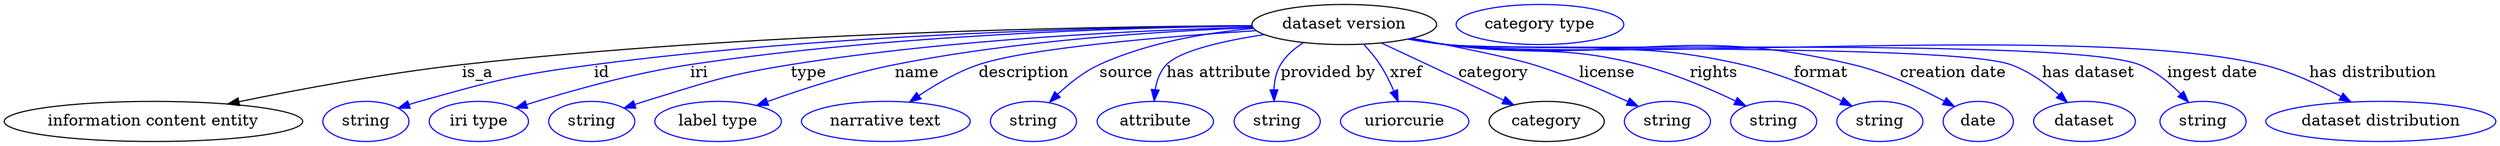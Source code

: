 digraph {
	graph [bb="0,0,2225.9,123"];
	node [label="\N"];
	"dataset version"	[height=0.5,
		label="dataset version",
		pos="1196.2,105",
		width=2.2929];
	"information content entity"	[height=0.5,
		pos="133.24,18",
		width=3.7011];
	"dataset version" -> "information content entity"	[label=is_a,
		lp="423.24,61.5",
		pos="e,199.79,33.659 1113.8,103.98 970.23,103.13 665.09,97.732 409.24,69 341.36,61.377 265,47.097 209.84,35.743"];
	id	[color=blue,
		height=0.5,
		label=string,
		pos="323.24,18",
		width=1.0652];
	"dataset version" -> id	[color=blue,
		label=id,
		lp="534.24,61.5",
		pos="e,352.23,29.96 1113.7,103.82 987.05,102.61 737.26,96.536 527.24,69 456.97,59.787 439.45,55.205 371.24,36 368.13,35.126 364.94,34.155 \
361.74,33.133",
		style=solid];
	iri	[color=blue,
		height=0.5,
		label="iri type",
		pos="424.24,18",
		width=1.2277];
	"dataset version" -> iri	[color=blue,
		label=iri,
		lp="621.24,61.5",
		pos="e,457.24,30.075 1113.7,103.7 1000.3,102.23 790.2,95.718 613.24,69 562.1,61.278 504.87,45.034 466.93,33.148",
		style=solid];
	type	[color=blue,
		height=0.5,
		label=string,
		pos="525.24,18",
		width=1.0652];
	"dataset version" -> type	[color=blue,
		label=type,
		lp="719.24,61.5",
		pos="e,554.17,29.979 1114.2,102.58 1015.9,99.865 846.64,91.969 703.24,69 643.95,59.504 629.65,53.566 572.24,36 569.48,35.155 566.64,34.243 \
563.79,33.294",
		style=solid];
	name	[color=blue,
		height=0.5,
		label="label type",
		pos="638.24,18",
		width=1.5707];
	"dataset version" -> name	[color=blue,
		label=name,
		lp="816.24,61.5",
		pos="e,672.8,32.36 1114.7,102.09 1033.3,98.958 905.11,90.715 796.24,69 757.03,61.179 713.83,47.117 682.53,35.893",
		style=solid];
	description	[color=blue,
		height=0.5,
		label="narrative text",
		pos="788.24,18",
		width=2.0943];
	"dataset version" -> description	[color=blue,
		label=description,
		lp="911.74,61.5",
		pos="e,809.49,35.381 1117.6,99.441 1036.3,94.035 915.34,83.847 871.24,69 852.31,62.629 833.09,51.416 817.92,41.221",
		style=solid];
	source	[color=blue,
		height=0.5,
		label=string,
		pos="920.24,18",
		width=1.0652];
	"dataset version" -> source	[color=blue,
		label=source,
		lp="1002.2,61.5",
		pos="e,934.32,35.179 1115.2,101.55 1072.8,97.703 1020.9,88.842 978.24,69 964.6,62.656 951.68,52.151 941.52,42.404",
		style=solid];
	"has attribute"	[color=blue,
		height=0.5,
		label=attribute,
		pos="1028.2,18",
		width=1.4443];
	"dataset version" -> "has attribute"	[color=blue,
		label="has attribute",
		lp="1084.2,61.5",
		pos="e,1026.8,36.441 1124.4,96.017 1088.3,90.511 1049.6,81.832 1037.2,69 1031.5,63.012 1028.7,54.658 1027.6,46.492",
		style=solid];
	"provided by"	[color=blue,
		height=0.5,
		label=string,
		pos="1136.2,18",
		width=1.0652];
	"dataset version" -> "provided by"	[color=blue,
		label="provided by",
		lp="1181.7,61.5",
		pos="e,1133.5,36.367 1159.8,88.792 1151.7,83.693 1144.1,77.167 1139.2,69 1135.2,62.334 1133.7,54.228 1133.3,46.5",
		style=solid];
	xref	[color=blue,
		height=0.5,
		label=uriorcurie,
		pos="1250.2,18",
		width=1.5887];
	"dataset version" -> xref	[color=blue,
		label=xref,
		lp="1251.7,61.5",
		pos="e,1244.4,35.908 1213.7,87.125 1218.8,81.651 1224.1,75.346 1228.2,69 1233,61.737 1237.1,53.287 1240.5,45.422",
		style=solid];
	category	[height=0.5,
		pos="1377.2,18",
		width=1.4263];
	"dataset version" -> category	[color=blue,
		label=category,
		lp="1329.7,61.5",
		pos="e,1347.8,32.804 1229.4,88.41 1260.3,73.927 1306.2,52.363 1338.7,37.121",
		style=solid];
	license	[color=blue,
		height=0.5,
		label=string,
		pos="1485.2,18",
		width=1.0652];
	"dataset version" -> license	[color=blue,
		label=license,
		lp="1431.2,61.5",
		pos="e,1459.5,31.387 1257,92.683 1296.9,85.005 1345.3,75.166 1365.2,69 1394.6,59.928 1426.7,46.353 1450.3,35.635",
		style=solid];
	rights	[color=blue,
		height=0.5,
		label=string,
		pos="1580.2,18",
		width=1.0652];
	"dataset version" -> rights	[color=blue,
		label=rights,
		lp="1526.7,61.5",
		pos="e,1555.2,31.952 1254.9,92.326 1265.6,90.392 1276.7,88.524 1287.2,87 1363.7,75.893 1385.3,88.068 1460.2,69 1490.2,61.367 1522.5,47.568 \
1546,36.397",
		style=solid];
	format	[color=blue,
		height=0.5,
		label=string,
		pos="1675.2,18",
		width=1.0652];
	"dataset version" -> format	[color=blue,
		label=format,
		lp="1622.7,61.5",
		pos="e,1650.1,31.996 1254.3,92.101 1265.2,90.167 1276.6,88.356 1287.2,87 1404.3,72.136 1437.2,95.563 1552.2,69 1583.4,61.811 1616.8,47.75 \
1641,36.366",
		style=solid];
	"creation date"	[color=blue,
		height=0.5,
		label=date,
		pos="1763.2,18",
		width=0.86659];
	"dataset version" -> "creation date"	[color=blue,
		label="creation date",
		lp="1740.7,61.5",
		pos="e,1741.8,31.479 1253.8,92.026 1264.9,90.074 1276.4,88.276 1287.2,87 1448.1,68.084 1493.7,106.66 1651.2,69 1680.2,62.069 1711,47.765 \
1732.9,36.225",
		style=solid];
	"has dataset"	[color=blue,
		height=0.5,
		label=dataset,
		pos="1858.2,18",
		width=1.2638];
	"dataset version" -> "has dataset"	[color=blue,
		label="has dataset",
		lp="1861.7,61.5",
		pos="e,1842.8,35.106 1253.3,91.991 1264.5,90.016 1276.2,88.219 1287.2,87 1343,80.828 1739.3,87.829 1792.2,69 1808.2,63.321 1823.4,52.279 \
1835.3,42.014",
		style=solid];
	"ingest date"	[color=blue,
		height=0.5,
		label=string,
		pos="1964.2,18",
		width=1.0652];
	"dataset version" -> "ingest date"	[color=blue,
		label="ingest date",
		lp="1972.7,61.5",
		pos="e,1951.2,35.355 1253.3,91.933 1264.5,89.963 1276.2,88.183 1287.2,87 1355.8,79.65 1843.1,94.214 1907.2,69 1921.3,63.474 1934.2,52.856 \
1944.2,42.821",
		style=solid];
	"has distribution"	[color=blue,
		height=0.5,
		label="dataset distribution",
		pos="2123.2,18",
		width=2.8525];
	"dataset version" -> "has distribution"	[color=blue,
		label="has distribution",
		lp="2116.2,61.5",
		pos="e,2096.5,35.457 1253.3,91.894 1264.5,89.928 1276.2,88.159 1287.2,87 1448.6,70.046 1859.3,106.42 2017.2,69 2041.9,63.167 2067.6,51.209 \
2087.5,40.45",
		style=solid];
	"named thing_category"	[color=blue,
		height=0.5,
		label="category type",
		pos="1371.2,105",
		width=2.0762];
}
